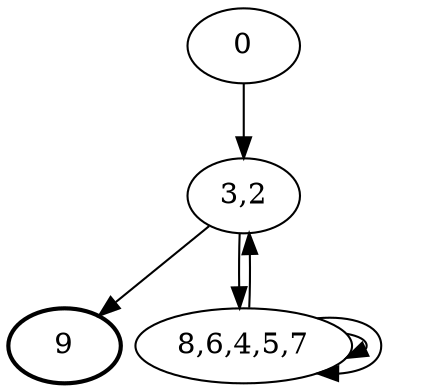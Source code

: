digraph example {
	graph [name=example,
		nodesep=0.1,
		ratio=auto,
		size="\"7.5,10\""
	];
	9	[style=bold];
	0 -> "3,2"	[key=0];
	"3,2" -> 9	[key=0];
	"3,2" -> "8,6,4,5,7"	[key=0];
	"8,6,4,5,7" -> "3,2"	[key=0];
	"8,6,4,5,7" -> "8,6,4,5,7"	[key=0];
	"8,6,4,5,7" -> "8,6,4,5,7"	[key=1];
}
